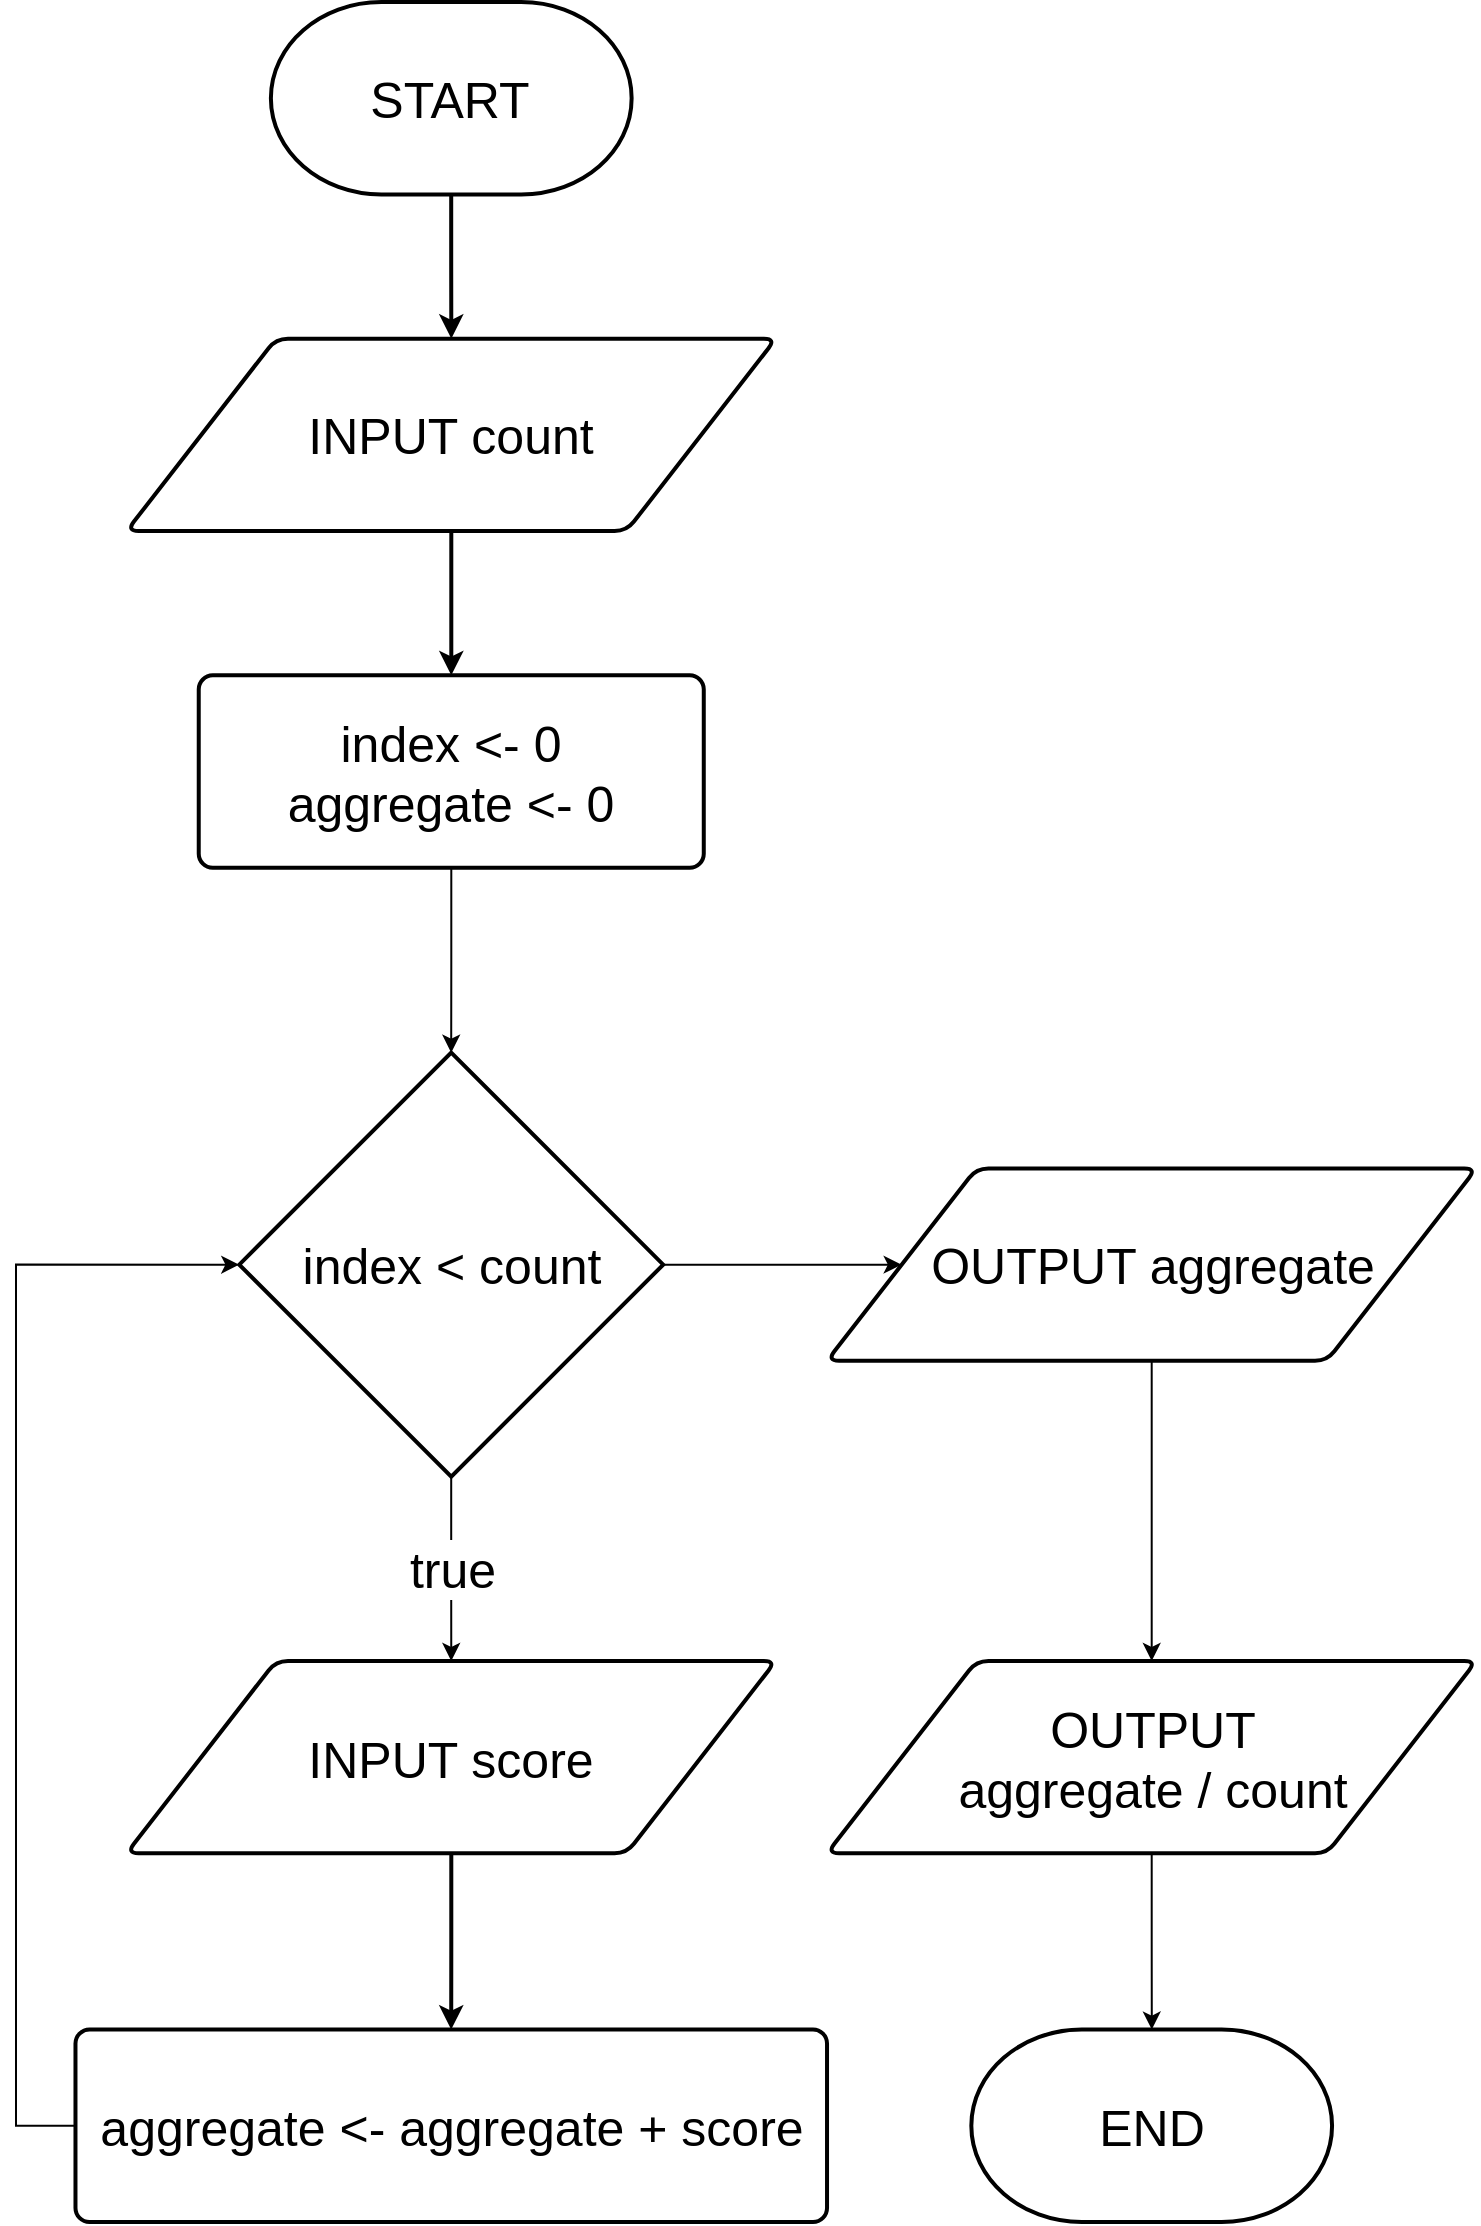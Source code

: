 <mxfile version="12.8.2" type="device"><diagram id="fwSbWUfptUiYfzrH36oT" name="Page-1"><mxGraphModel dx="2170" dy="1240" grid="1" gridSize="10" guides="1" tooltips="1" connect="1" arrows="1" fold="1" page="1" pageScale="1" pageWidth="827" pageHeight="1169" math="0" shadow="0"><root><mxCell id="0"/><mxCell id="1" parent="0"/><mxCell id="HNgs7E-HhDk1-6CjngEM-25" value="" style="group" vertex="1" connectable="0" parent="1"><mxGeometry x="48" y="29" width="730.18" height="1110" as="geometry"/></mxCell><mxCell id="KpkWRNcNQgql4pmWiywz-1" value="&lt;font style=&quot;font-size: 25px&quot;&gt;START&lt;/font&gt;" style="strokeWidth=2;html=1;shape=mxgraph.flowchart.terminator;whiteSpace=wrap;" parent="HNgs7E-HhDk1-6CjngEM-25" vertex="1"><mxGeometry x="127.445" width="180.368" height="96.196" as="geometry"/></mxCell><mxCell id="KpkWRNcNQgql4pmWiywz-2" value="&lt;font style=&quot;font-size: 25px&quot;&gt;INPUT count&lt;/font&gt;" style="shape=parallelogram;html=1;strokeWidth=2;perimeter=parallelogramPerimeter;whiteSpace=wrap;rounded=1;arcSize=12;size=0.23;" parent="HNgs7E-HhDk1-6CjngEM-25" vertex="1"><mxGeometry x="55.298" y="168.343" width="324.663" height="96.196" as="geometry"/></mxCell><mxCell id="KpkWRNcNQgql4pmWiywz-3" value="" style="edgeStyle=orthogonalEdgeStyle;rounded=0;orthogonalLoop=1;jettySize=auto;html=1;strokeWidth=2;" parent="HNgs7E-HhDk1-6CjngEM-25" source="KpkWRNcNQgql4pmWiywz-1" target="KpkWRNcNQgql4pmWiywz-2" edge="1"><mxGeometry relative="1" as="geometry"/></mxCell><mxCell id="KpkWRNcNQgql4pmWiywz-4" value="&lt;font style=&quot;font-size: 25px&quot;&gt;index &amp;lt;- 0&lt;br&gt;aggregate &amp;lt;- 0&lt;br&gt;&lt;/font&gt;" style="rounded=1;whiteSpace=wrap;html=1;absoluteArcSize=1;arcSize=14;strokeWidth=2;" parent="HNgs7E-HhDk1-6CjngEM-25" vertex="1"><mxGeometry x="91.371" y="336.685" width="252.515" height="96.196" as="geometry"/></mxCell><mxCell id="KpkWRNcNQgql4pmWiywz-5" value="" style="edgeStyle=orthogonalEdgeStyle;rounded=0;orthogonalLoop=1;jettySize=auto;html=1;strokeWidth=2;" parent="HNgs7E-HhDk1-6CjngEM-25" source="KpkWRNcNQgql4pmWiywz-2" target="KpkWRNcNQgql4pmWiywz-4" edge="1"><mxGeometry relative="1" as="geometry"/></mxCell><mxCell id="KpkWRNcNQgql4pmWiywz-8" value="&lt;font style=&quot;font-size: 25px&quot;&gt;INPUT score&lt;/font&gt;" style="shape=parallelogram;html=1;strokeWidth=2;perimeter=parallelogramPerimeter;whiteSpace=wrap;rounded=1;arcSize=12;size=0.23;" parent="HNgs7E-HhDk1-6CjngEM-25" vertex="1"><mxGeometry x="55.298" y="829.471" width="324.663" height="96.196" as="geometry"/></mxCell><mxCell id="HNgs7E-HhDk1-6CjngEM-9" value="&lt;font style=&quot;font-size: 25px&quot;&gt;true&lt;/font&gt;" style="edgeStyle=orthogonalEdgeStyle;rounded=0;orthogonalLoop=1;jettySize=auto;html=1;entryX=0.5;entryY=0;entryDx=0;entryDy=0;" edge="1" parent="HNgs7E-HhDk1-6CjngEM-25" source="HNgs7E-HhDk1-6CjngEM-4" target="KpkWRNcNQgql4pmWiywz-8"><mxGeometry relative="1" as="geometry"/></mxCell><mxCell id="HNgs7E-HhDk1-6CjngEM-4" value="&lt;font style=&quot;font-size: 25px&quot;&gt;index &amp;lt; count&lt;/font&gt;" style="strokeWidth=2;html=1;shape=mxgraph.flowchart.decision;whiteSpace=wrap;" vertex="1" parent="HNgs7E-HhDk1-6CjngEM-25"><mxGeometry x="111.637" y="525.333" width="211.975" height="211.976" as="geometry"/></mxCell><mxCell id="HNgs7E-HhDk1-6CjngEM-6" value="" style="edgeStyle=orthogonalEdgeStyle;rounded=0;orthogonalLoop=1;jettySize=auto;html=1;" edge="1" parent="HNgs7E-HhDk1-6CjngEM-25" source="KpkWRNcNQgql4pmWiywz-4" target="HNgs7E-HhDk1-6CjngEM-4"><mxGeometry relative="1" as="geometry"><mxPoint x="217.629" y="506.612" as="targetPoint"/></mxGeometry></mxCell><mxCell id="HNgs7E-HhDk1-6CjngEM-11" style="edgeStyle=orthogonalEdgeStyle;rounded=0;orthogonalLoop=1;jettySize=auto;html=1;exitX=0;exitY=0.5;exitDx=0;exitDy=0;entryX=0;entryY=0.5;entryDx=0;entryDy=0;entryPerimeter=0;" edge="1" parent="HNgs7E-HhDk1-6CjngEM-25" source="HNgs7E-HhDk1-6CjngEM-7" target="HNgs7E-HhDk1-6CjngEM-4"><mxGeometry relative="1" as="geometry"><Array as="points"><mxPoint y="1061.725"/><mxPoint y="631.321"/></Array></mxGeometry></mxCell><mxCell id="HNgs7E-HhDk1-6CjngEM-7" value="&lt;font style=&quot;font-size: 25px&quot;&gt;aggregate &amp;lt;- aggregate + score&lt;br&gt;&lt;/font&gt;" style="rounded=1;whiteSpace=wrap;html=1;absoluteArcSize=1;arcSize=14;strokeWidth=2;" vertex="1" parent="HNgs7E-HhDk1-6CjngEM-25"><mxGeometry x="29.741" y="1013.8" width="375.776" height="96.2" as="geometry"/></mxCell><mxCell id="HNgs7E-HhDk1-6CjngEM-8" value="" style="edgeStyle=orthogonalEdgeStyle;rounded=0;orthogonalLoop=1;jettySize=auto;html=1;strokeWidth=2;" edge="1" parent="HNgs7E-HhDk1-6CjngEM-25" source="KpkWRNcNQgql4pmWiywz-8" target="HNgs7E-HhDk1-6CjngEM-7"><mxGeometry relative="1" as="geometry"><mxPoint x="217.658" y="907.234" as="sourcePoint"/><mxPoint x="217.658" y="1133.617" as="targetPoint"/></mxGeometry></mxCell><mxCell id="HNgs7E-HhDk1-6CjngEM-14" value="&lt;font style=&quot;font-size: 25px&quot;&gt;OUTPUT aggregate&lt;/font&gt;" style="shape=parallelogram;html=1;strokeWidth=2;perimeter=parallelogramPerimeter;whiteSpace=wrap;rounded=1;arcSize=12;size=0.23;" vertex="1" parent="HNgs7E-HhDk1-6CjngEM-25"><mxGeometry x="405.517" y="583.219" width="324.663" height="96.196" as="geometry"/></mxCell><mxCell id="HNgs7E-HhDk1-6CjngEM-17" style="edgeStyle=orthogonalEdgeStyle;rounded=0;orthogonalLoop=1;jettySize=auto;html=1;entryX=0;entryY=0.5;entryDx=0;entryDy=0;" edge="1" parent="HNgs7E-HhDk1-6CjngEM-25" source="HNgs7E-HhDk1-6CjngEM-4" target="HNgs7E-HhDk1-6CjngEM-14"><mxGeometry relative="1" as="geometry"/></mxCell><mxCell id="HNgs7E-HhDk1-6CjngEM-19" value="&lt;font style=&quot;font-size: 25px&quot;&gt;OUTPUT&lt;br&gt;aggregate / count&lt;/font&gt;" style="shape=parallelogram;html=1;strokeWidth=2;perimeter=parallelogramPerimeter;whiteSpace=wrap;rounded=1;arcSize=12;size=0.23;" vertex="1" parent="HNgs7E-HhDk1-6CjngEM-25"><mxGeometry x="405.517" y="829.471" width="324.663" height="96.196" as="geometry"/></mxCell><mxCell id="HNgs7E-HhDk1-6CjngEM-20" style="edgeStyle=orthogonalEdgeStyle;rounded=0;orthogonalLoop=1;jettySize=auto;html=1;" edge="1" parent="HNgs7E-HhDk1-6CjngEM-25" source="HNgs7E-HhDk1-6CjngEM-14" target="HNgs7E-HhDk1-6CjngEM-19"><mxGeometry relative="1" as="geometry"/></mxCell><mxCell id="HNgs7E-HhDk1-6CjngEM-21" value="&lt;font style=&quot;font-size: 25px&quot;&gt;END&lt;/font&gt;" style="strokeWidth=2;html=1;shape=mxgraph.flowchart.terminator;whiteSpace=wrap;" vertex="1" parent="HNgs7E-HhDk1-6CjngEM-25"><mxGeometry x="477.665" y="1013.8" width="180.368" height="96.196" as="geometry"/></mxCell><mxCell id="HNgs7E-HhDk1-6CjngEM-24" style="edgeStyle=orthogonalEdgeStyle;rounded=0;orthogonalLoop=1;jettySize=auto;html=1;" edge="1" parent="HNgs7E-HhDk1-6CjngEM-25" source="HNgs7E-HhDk1-6CjngEM-19" target="HNgs7E-HhDk1-6CjngEM-21"><mxGeometry relative="1" as="geometry"/></mxCell></root></mxGraphModel></diagram></mxfile>